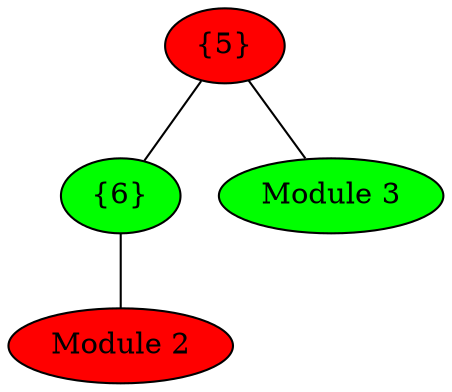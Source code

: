 graph
{
    node [style="filled"]
   "{5}" -- {"{6}" "Module 3"}
   "{6}" -- {"Module 2"} 

    "{5}" [fillcolor="red"]
    "{6}" [fillcolor="green"]
    "Module 2" [fillcolor="red"]
    "Module 3" [fillcolor="green"]
}
